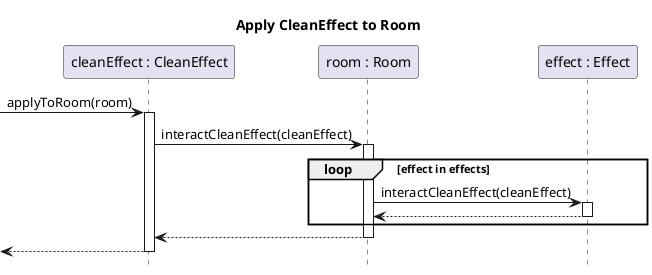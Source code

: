 @startuml effect-clean-apply
title Apply CleanEffect to Room
hide footbox
skinparam SequenceReferenceBackgroundColor white

participant "cleanEffect : CleanEffect" as cleanEffect
participant "room : Room" as room
participant "effect : Effect" as effect

 -> cleanEffect ++ : applyToRoom(room)
        cleanEffect -> room ++ : interactCleanEffect(cleanEffect)
            loop effect in effects
                room -> effect ++ : interactCleanEffect(cleanEffect)
                return
            end
        return
    return
@enduml